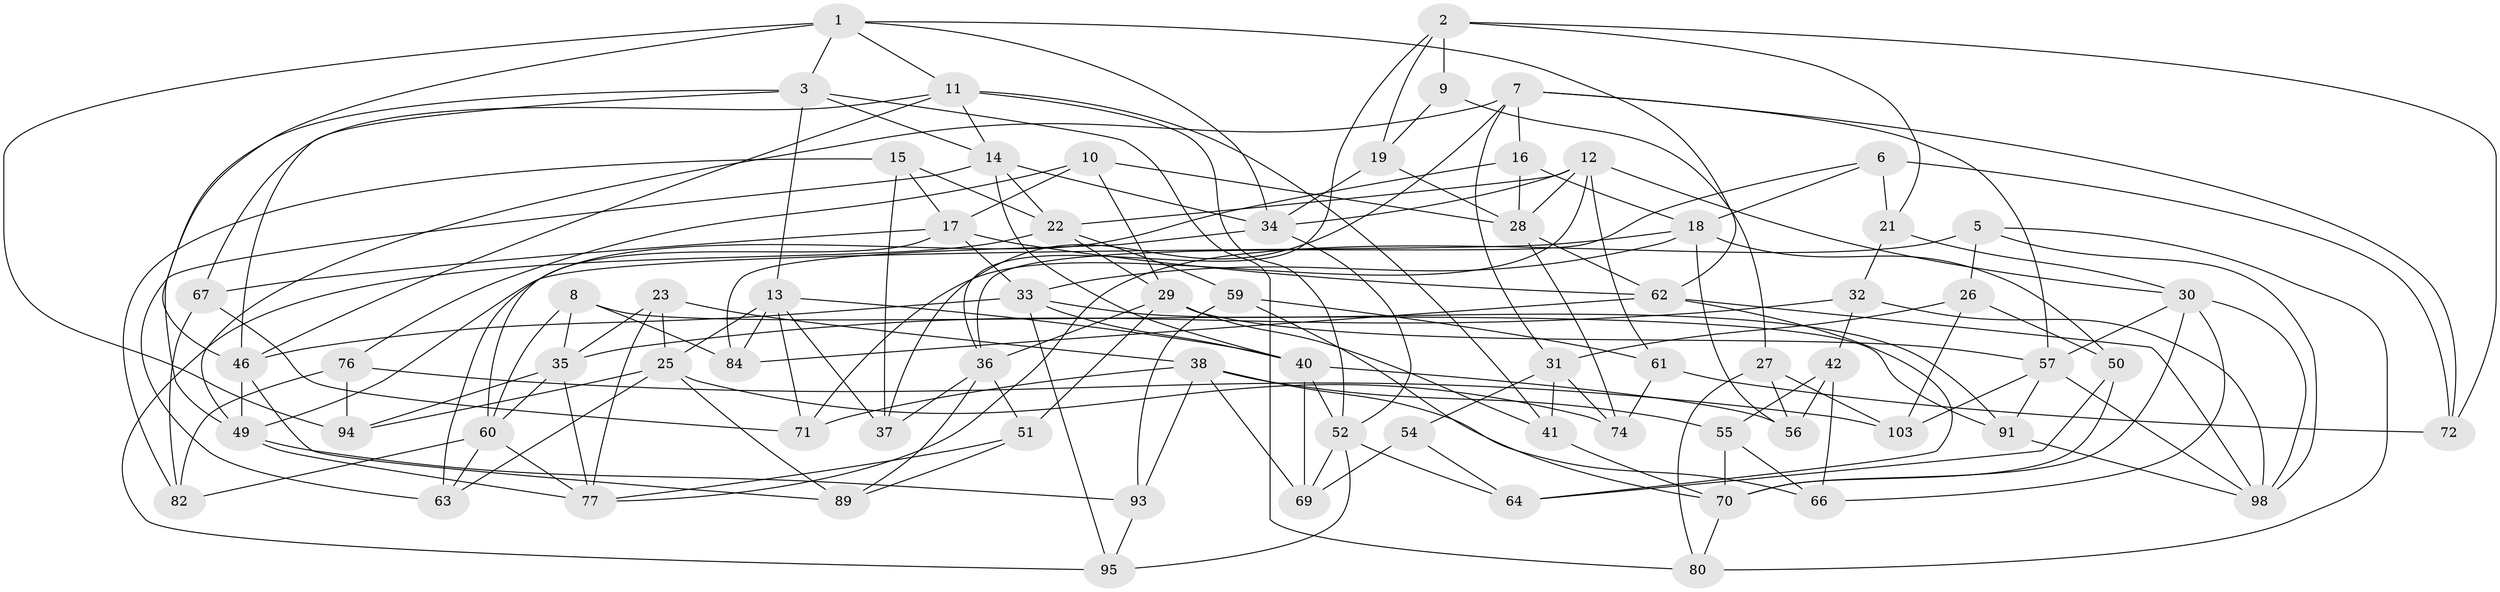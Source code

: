// Generated by graph-tools (version 1.1) at 2025/52/02/27/25 19:52:33]
// undirected, 72 vertices, 173 edges
graph export_dot {
graph [start="1"]
  node [color=gray90,style=filled];
  1 [super="+53"];
  2 [super="+96"];
  3 [super="+4"];
  5;
  6;
  7 [super="+92"];
  8;
  9;
  10;
  11 [super="+44"];
  12 [super="+48"];
  13 [super="+24"];
  14 [super="+78"];
  15;
  16;
  17 [super="+86"];
  18 [super="+20"];
  19;
  21;
  22 [super="+45"];
  23;
  25 [super="+65"];
  26;
  27;
  28 [super="+99"];
  29 [super="+39"];
  30 [super="+90"];
  31 [super="+43"];
  32;
  33 [super="+75"];
  34 [super="+83"];
  35 [super="+87"];
  36 [super="+47"];
  37;
  38 [super="+58"];
  40 [super="+73"];
  41;
  42;
  46 [super="+81"];
  49 [super="+79"];
  50;
  51;
  52 [super="+100"];
  54;
  55;
  56;
  57 [super="+68"];
  59;
  60 [super="+102"];
  61;
  62 [super="+88"];
  63;
  64;
  66;
  67;
  69;
  70 [super="+97"];
  71;
  72;
  74;
  76;
  77 [super="+85"];
  80;
  82;
  84;
  89;
  91;
  93;
  94;
  95;
  98 [super="+101"];
  103;
  1 -- 34;
  1 -- 62;
  1 -- 94;
  1 -- 46;
  1 -- 3;
  1 -- 11;
  2 -- 9 [weight=2];
  2 -- 72;
  2 -- 19;
  2 -- 21;
  2 -- 36;
  3 -- 46;
  3 -- 13;
  3 -- 14;
  3 -- 80;
  3 -- 49;
  5 -- 26;
  5 -- 80;
  5 -- 77;
  5 -- 98;
  6 -- 72;
  6 -- 21;
  6 -- 18;
  6 -- 36;
  7 -- 72;
  7 -- 37;
  7 -- 49;
  7 -- 16;
  7 -- 57;
  7 -- 31;
  8 -- 91;
  8 -- 35;
  8 -- 84;
  8 -- 60;
  9 -- 27;
  9 -- 19;
  10 -- 28;
  10 -- 29;
  10 -- 76;
  10 -- 17;
  11 -- 14;
  11 -- 41;
  11 -- 67;
  11 -- 52;
  11 -- 46;
  12 -- 71;
  12 -- 34;
  12 -- 28;
  12 -- 61;
  12 -- 30;
  12 -- 22;
  13 -- 84;
  13 -- 71;
  13 -- 40;
  13 -- 37;
  13 -- 25;
  14 -- 63;
  14 -- 34;
  14 -- 22;
  14 -- 40;
  15 -- 37;
  15 -- 17;
  15 -- 82;
  15 -- 22;
  16 -- 63;
  16 -- 18;
  16 -- 28;
  17 -- 67;
  17 -- 60;
  17 -- 33;
  17 -- 62;
  18 -- 50;
  18 -- 56;
  18 -- 33;
  18 -- 49;
  19 -- 28;
  19 -- 34;
  21 -- 30;
  21 -- 32;
  22 -- 95;
  22 -- 59;
  22 -- 29;
  23 -- 25;
  23 -- 38;
  23 -- 77;
  23 -- 35;
  25 -- 63;
  25 -- 94;
  25 -- 89;
  25 -- 74;
  26 -- 50;
  26 -- 31;
  26 -- 103;
  27 -- 56;
  27 -- 80;
  27 -- 103;
  28 -- 74;
  28 -- 62;
  29 -- 41;
  29 -- 57;
  29 -- 51;
  29 -- 36;
  30 -- 66;
  30 -- 57;
  30 -- 98;
  30 -- 70;
  31 -- 54 [weight=2];
  31 -- 74;
  31 -- 41;
  32 -- 98;
  32 -- 42;
  32 -- 35;
  33 -- 95;
  33 -- 91;
  33 -- 46;
  33 -- 40;
  34 -- 84;
  34 -- 52;
  35 -- 60;
  35 -- 77;
  35 -- 94;
  36 -- 89;
  36 -- 37;
  36 -- 51;
  38 -- 93;
  38 -- 71;
  38 -- 66;
  38 -- 69;
  38 -- 55;
  40 -- 69;
  40 -- 52;
  40 -- 56;
  41 -- 70;
  42 -- 56;
  42 -- 66;
  42 -- 55;
  46 -- 49;
  46 -- 89;
  49 -- 93;
  49 -- 77;
  50 -- 64;
  50 -- 70;
  51 -- 89;
  51 -- 77;
  52 -- 69;
  52 -- 64;
  52 -- 95;
  54 -- 64;
  54 -- 69;
  55 -- 70;
  55 -- 66;
  57 -- 103;
  57 -- 98;
  57 -- 91;
  59 -- 93;
  59 -- 70;
  59 -- 61;
  60 -- 82;
  60 -- 77;
  60 -- 63;
  61 -- 74;
  61 -- 72;
  62 -- 64;
  62 -- 98;
  62 -- 84;
  67 -- 71;
  67 -- 82;
  70 -- 80;
  76 -- 94;
  76 -- 103;
  76 -- 82;
  91 -- 98;
  93 -- 95;
}
